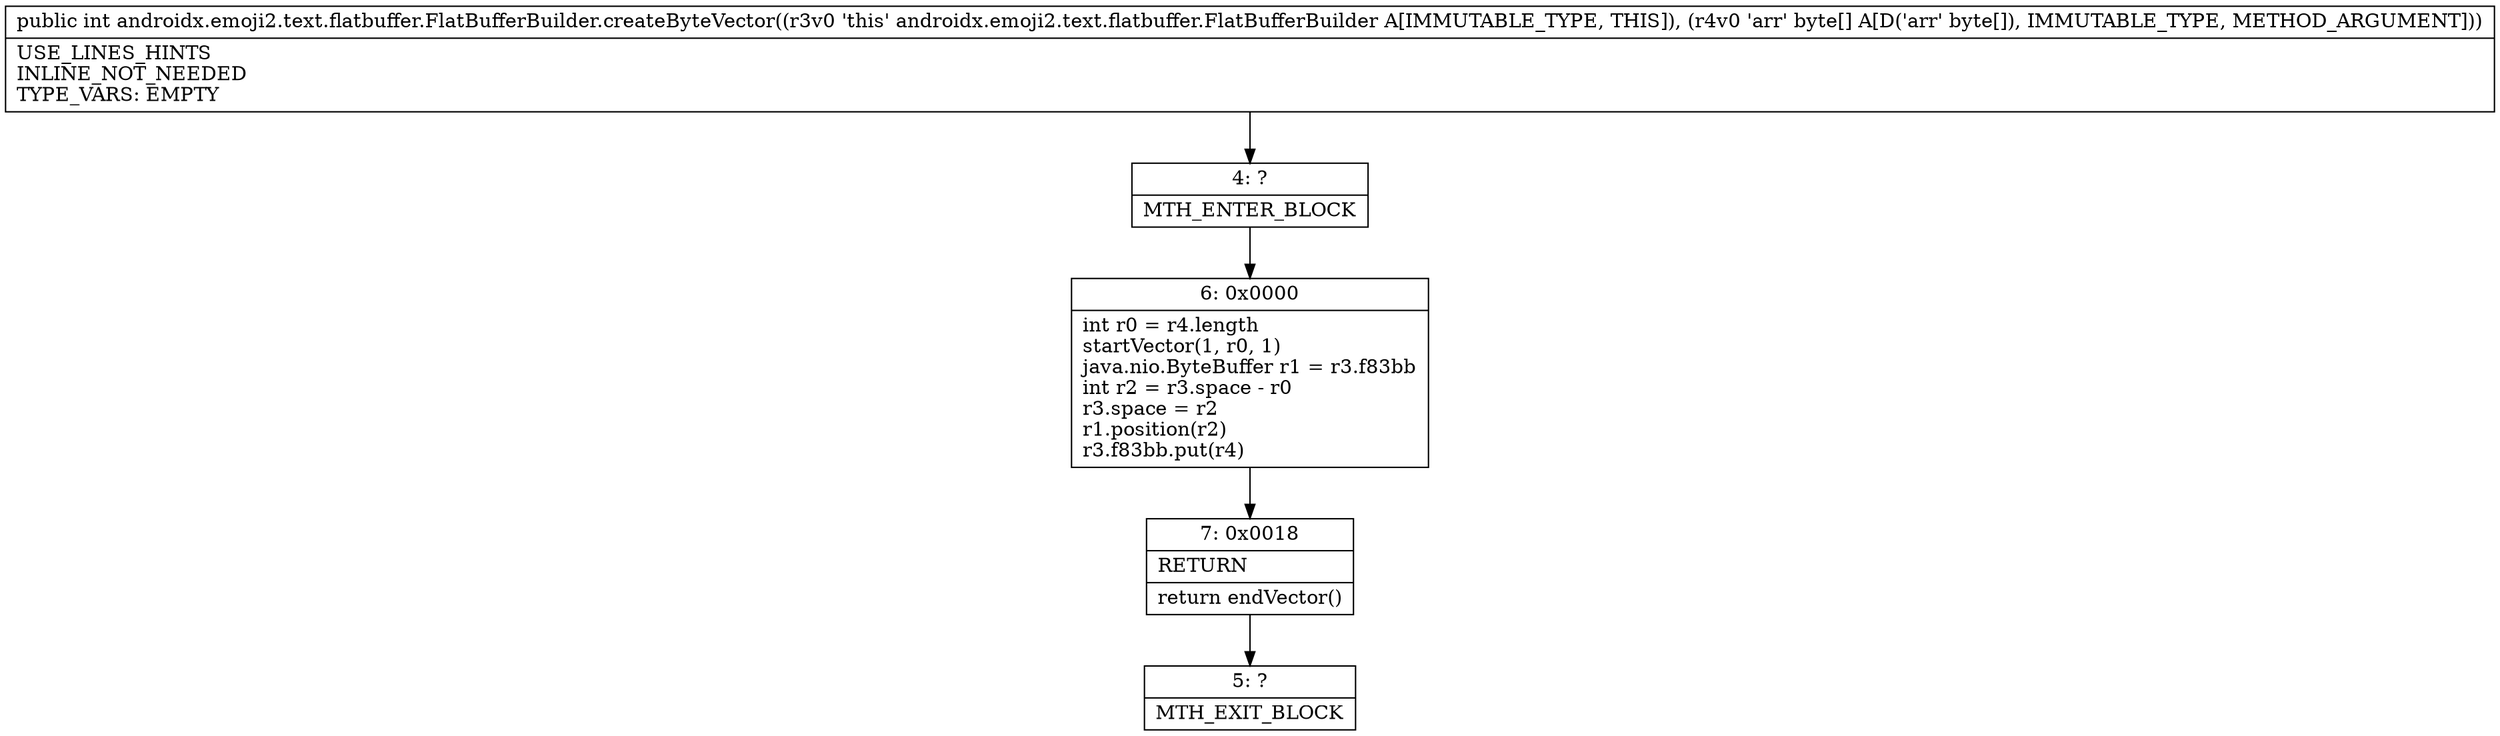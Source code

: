 digraph "CFG forandroidx.emoji2.text.flatbuffer.FlatBufferBuilder.createByteVector([B)I" {
Node_4 [shape=record,label="{4\:\ ?|MTH_ENTER_BLOCK\l}"];
Node_6 [shape=record,label="{6\:\ 0x0000|int r0 = r4.length\lstartVector(1, r0, 1)\ljava.nio.ByteBuffer r1 = r3.f83bb\lint r2 = r3.space \- r0\lr3.space = r2\lr1.position(r2)\lr3.f83bb.put(r4)\l}"];
Node_7 [shape=record,label="{7\:\ 0x0018|RETURN\l|return endVector()\l}"];
Node_5 [shape=record,label="{5\:\ ?|MTH_EXIT_BLOCK\l}"];
MethodNode[shape=record,label="{public int androidx.emoji2.text.flatbuffer.FlatBufferBuilder.createByteVector((r3v0 'this' androidx.emoji2.text.flatbuffer.FlatBufferBuilder A[IMMUTABLE_TYPE, THIS]), (r4v0 'arr' byte[] A[D('arr' byte[]), IMMUTABLE_TYPE, METHOD_ARGUMENT]))  | USE_LINES_HINTS\lINLINE_NOT_NEEDED\lTYPE_VARS: EMPTY\l}"];
MethodNode -> Node_4;Node_4 -> Node_6;
Node_6 -> Node_7;
Node_7 -> Node_5;
}

